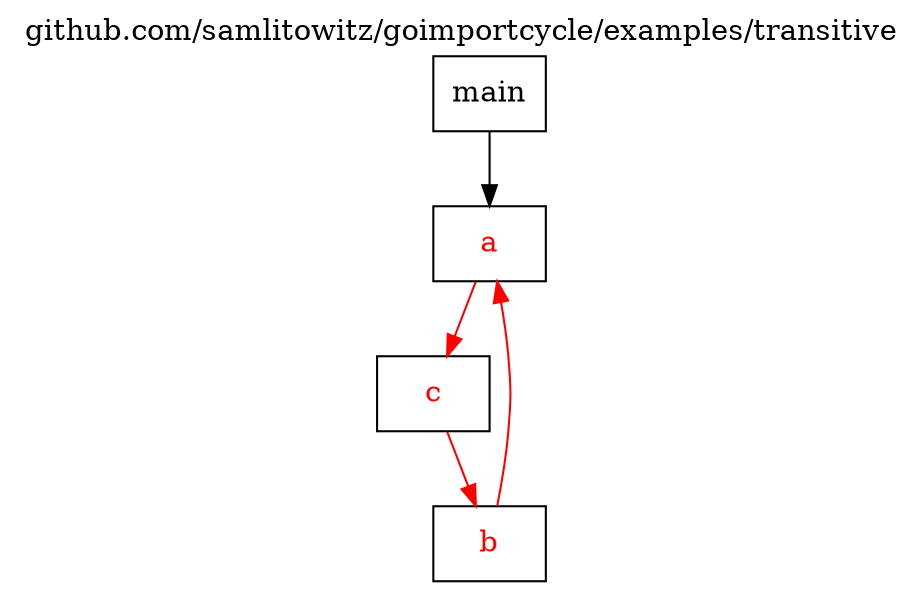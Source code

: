 digraph {
	labelloc="t";
	label="github.com/samlitowitz/goimportcycle/examples/transitive";
	rankdir="TB";
	node [shape="rect"];

	"pkg_a" [label="a", style="filled", fontcolor="#ff0000", fillcolor="#ffffff"];
	"pkg_b" [label="b", style="filled", fontcolor="#ff0000", fillcolor="#ffffff"];
	"pkg_c" [label="c", style="filled", fontcolor="#ff0000", fillcolor="#ffffff"];
	"pkg_main" [label="main", style="filled", fontcolor="#000000", fillcolor="#ffffff"];
	"pkg_a" -> "pkg_c" [color="#ff0000"];
	"pkg_b" -> "pkg_a" [color="#ff0000"];
	"pkg_c" -> "pkg_b" [color="#ff0000"];
	"pkg_main" -> "pkg_a" [color="#000000"];
}
